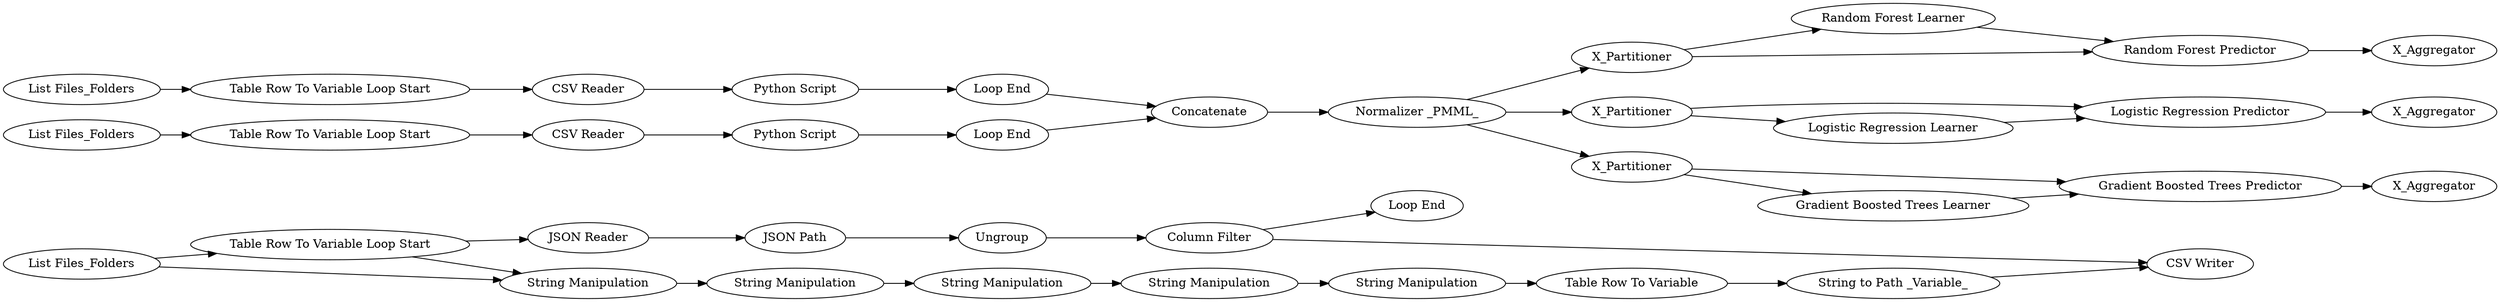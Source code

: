 digraph {
	13 -> 15
	24 -> 26
	44 -> 57
	21 -> 23
	42 -> 52
	38 -> 51
	4 -> 5
	25 -> 8
	54 -> 43
	9 -> 13
	34 -> 28
	42 -> 56
	27 -> 28
	43 -> 55
	56 -> 41
	8 -> 27
	28 -> 42
	52 -> 51
	30 -> 31
	31 -> 32
	6 -> 12
	51 -> 53
	56 -> 44
	23 -> 18
	42 -> 54
	37 -> 43
	33 -> 34
	26 -> 25
	9 -> 16
	15 -> 4
	13 -> 16
	19 -> 22
	18 -> 20
	6 -> 7
	52 -> 38
	32 -> 33
	16 -> 19
	20 -> 7
	54 -> 37
	5 -> 6
	22 -> 21
	41 -> 44
	27 [label="Loop End"]
	57 [label=X_Aggregator]
	55 [label=X_Aggregator]
	7 [label="CSV Writer"]
	9 [label="List Files_Folders"]
	18 [label="Table Row To Variable"]
	21 [label="String Manipulation"]
	26 [label="Table Row To Variable Loop Start"]
	8 [label="Python Script"]
	32 [label="CSV Reader"]
	19 [label="String Manipulation"]
	24 [label="List Files_Folders"]
	41 [label="Gradient Boosted Trees Learner"]
	31 [label="Table Row To Variable Loop Start"]
	51 [label="Random Forest Predictor"]
	56 [label=X_Partitioner]
	6 [label="Column Filter"]
	15 [label="JSON Reader"]
	25 [label="CSV Reader"]
	54 [label=X_Partitioner]
	12 [label="Loop End"]
	16 [label="String Manipulation"]
	42 [label="Normalizer _PMML_"]
	22 [label="String Manipulation"]
	53 [label=X_Aggregator]
	28 [label=Concatenate]
	23 [label="String Manipulation"]
	4 [label="JSON Path"]
	38 [label="Random Forest Learner"]
	5 [label=Ungroup]
	13 [label="Table Row To Variable Loop Start"]
	20 [label="String to Path _Variable_"]
	43 [label="Logistic Regression Predictor"]
	34 [label="Loop End"]
	44 [label="Gradient Boosted Trees Predictor"]
	52 [label=X_Partitioner]
	33 [label="Python Script"]
	30 [label="List Files_Folders"]
	37 [label="Logistic Regression Learner"]
	rankdir=LR
}
